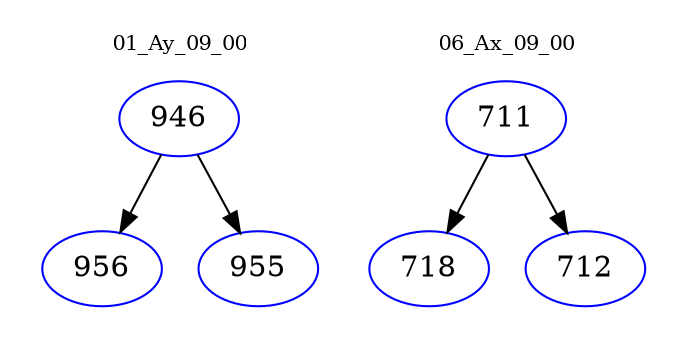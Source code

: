 digraph{
subgraph cluster_0 {
color = white
label = "01_Ay_09_00";
fontsize=10;
T0_946 [label="946", color="blue"]
T0_946 -> T0_956 [color="black"]
T0_956 [label="956", color="blue"]
T0_946 -> T0_955 [color="black"]
T0_955 [label="955", color="blue"]
}
subgraph cluster_1 {
color = white
label = "06_Ax_09_00";
fontsize=10;
T1_711 [label="711", color="blue"]
T1_711 -> T1_718 [color="black"]
T1_718 [label="718", color="blue"]
T1_711 -> T1_712 [color="black"]
T1_712 [label="712", color="blue"]
}
}
